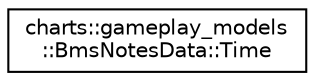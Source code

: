 digraph "Graphical Class Hierarchy"
{
 // LATEX_PDF_SIZE
  edge [fontname="Helvetica",fontsize="10",labelfontname="Helvetica",labelfontsize="10"];
  node [fontname="Helvetica",fontsize="10",shape=record];
  rankdir="LR";
  Node0 [label="charts::gameplay_models\l::BmsNotesData::Time",height=0.2,width=0.4,color="black", fillcolor="white", style="filled",URL="$structcharts_1_1gameplay__models_1_1BmsNotesData_1_1Time.html",tooltip=" "];
}
